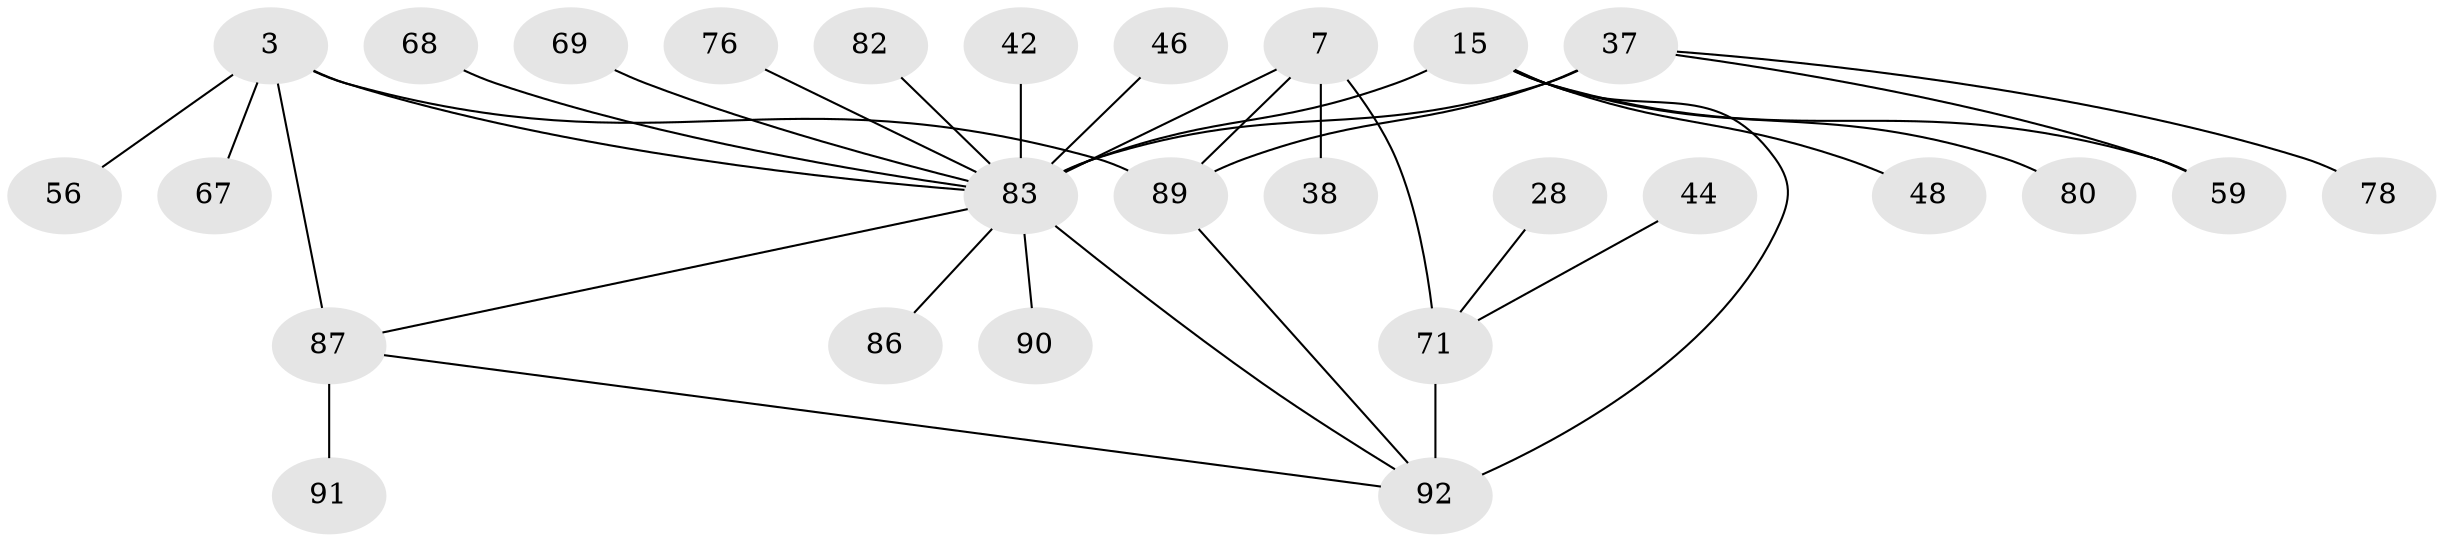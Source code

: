 // original degree distribution, {3: 0.021739130434782608, 10: 0.021739130434782608, 8: 0.021739130434782608, 9: 0.010869565217391304, 5: 0.03260869565217391, 11: 0.021739130434782608, 4: 0.03260869565217391, 12: 0.010869565217391304, 6: 0.03260869565217391, 7: 0.03260869565217391, 1: 0.6195652173913043, 2: 0.14130434782608695}
// Generated by graph-tools (version 1.1) at 2025/58/03/04/25 21:58:35]
// undirected, 27 vertices, 34 edges
graph export_dot {
graph [start="1"]
  node [color=gray90,style=filled];
  3 [super="+1"];
  7 [super="+5"];
  15 [super="+14"];
  28;
  37 [super="+32+12"];
  38;
  42;
  44;
  46 [super="+39"];
  48;
  56;
  59;
  67;
  68;
  69 [super="+41"];
  71 [super="+20"];
  76;
  78;
  80;
  82 [super="+47"];
  83 [super="+8+30+35+40+49+51+52+61+75+77"];
  86;
  87 [super="+27+85"];
  89 [super="+72+73+88"];
  90 [super="+29+70"];
  91;
  92 [super="+84"];
  3 -- 56;
  3 -- 67;
  3 -- 89;
  3 -- 83 [weight=2];
  3 -- 87 [weight=4];
  7 -- 38;
  7 -- 83 [weight=4];
  7 -- 89;
  7 -- 71;
  15 -- 59;
  15 -- 83 [weight=6];
  15 -- 48;
  15 -- 80;
  15 -- 92;
  28 -- 71;
  37 -- 83;
  37 -- 89 [weight=4];
  37 -- 59;
  37 -- 78;
  42 -- 83;
  44 -- 71;
  46 -- 83;
  68 -- 83;
  69 -- 83;
  71 -- 92 [weight=4];
  76 -- 83;
  82 -- 83;
  83 -- 86;
  83 -- 90;
  83 -- 92;
  83 -- 87;
  87 -- 91;
  87 -- 92;
  89 -- 92;
}
